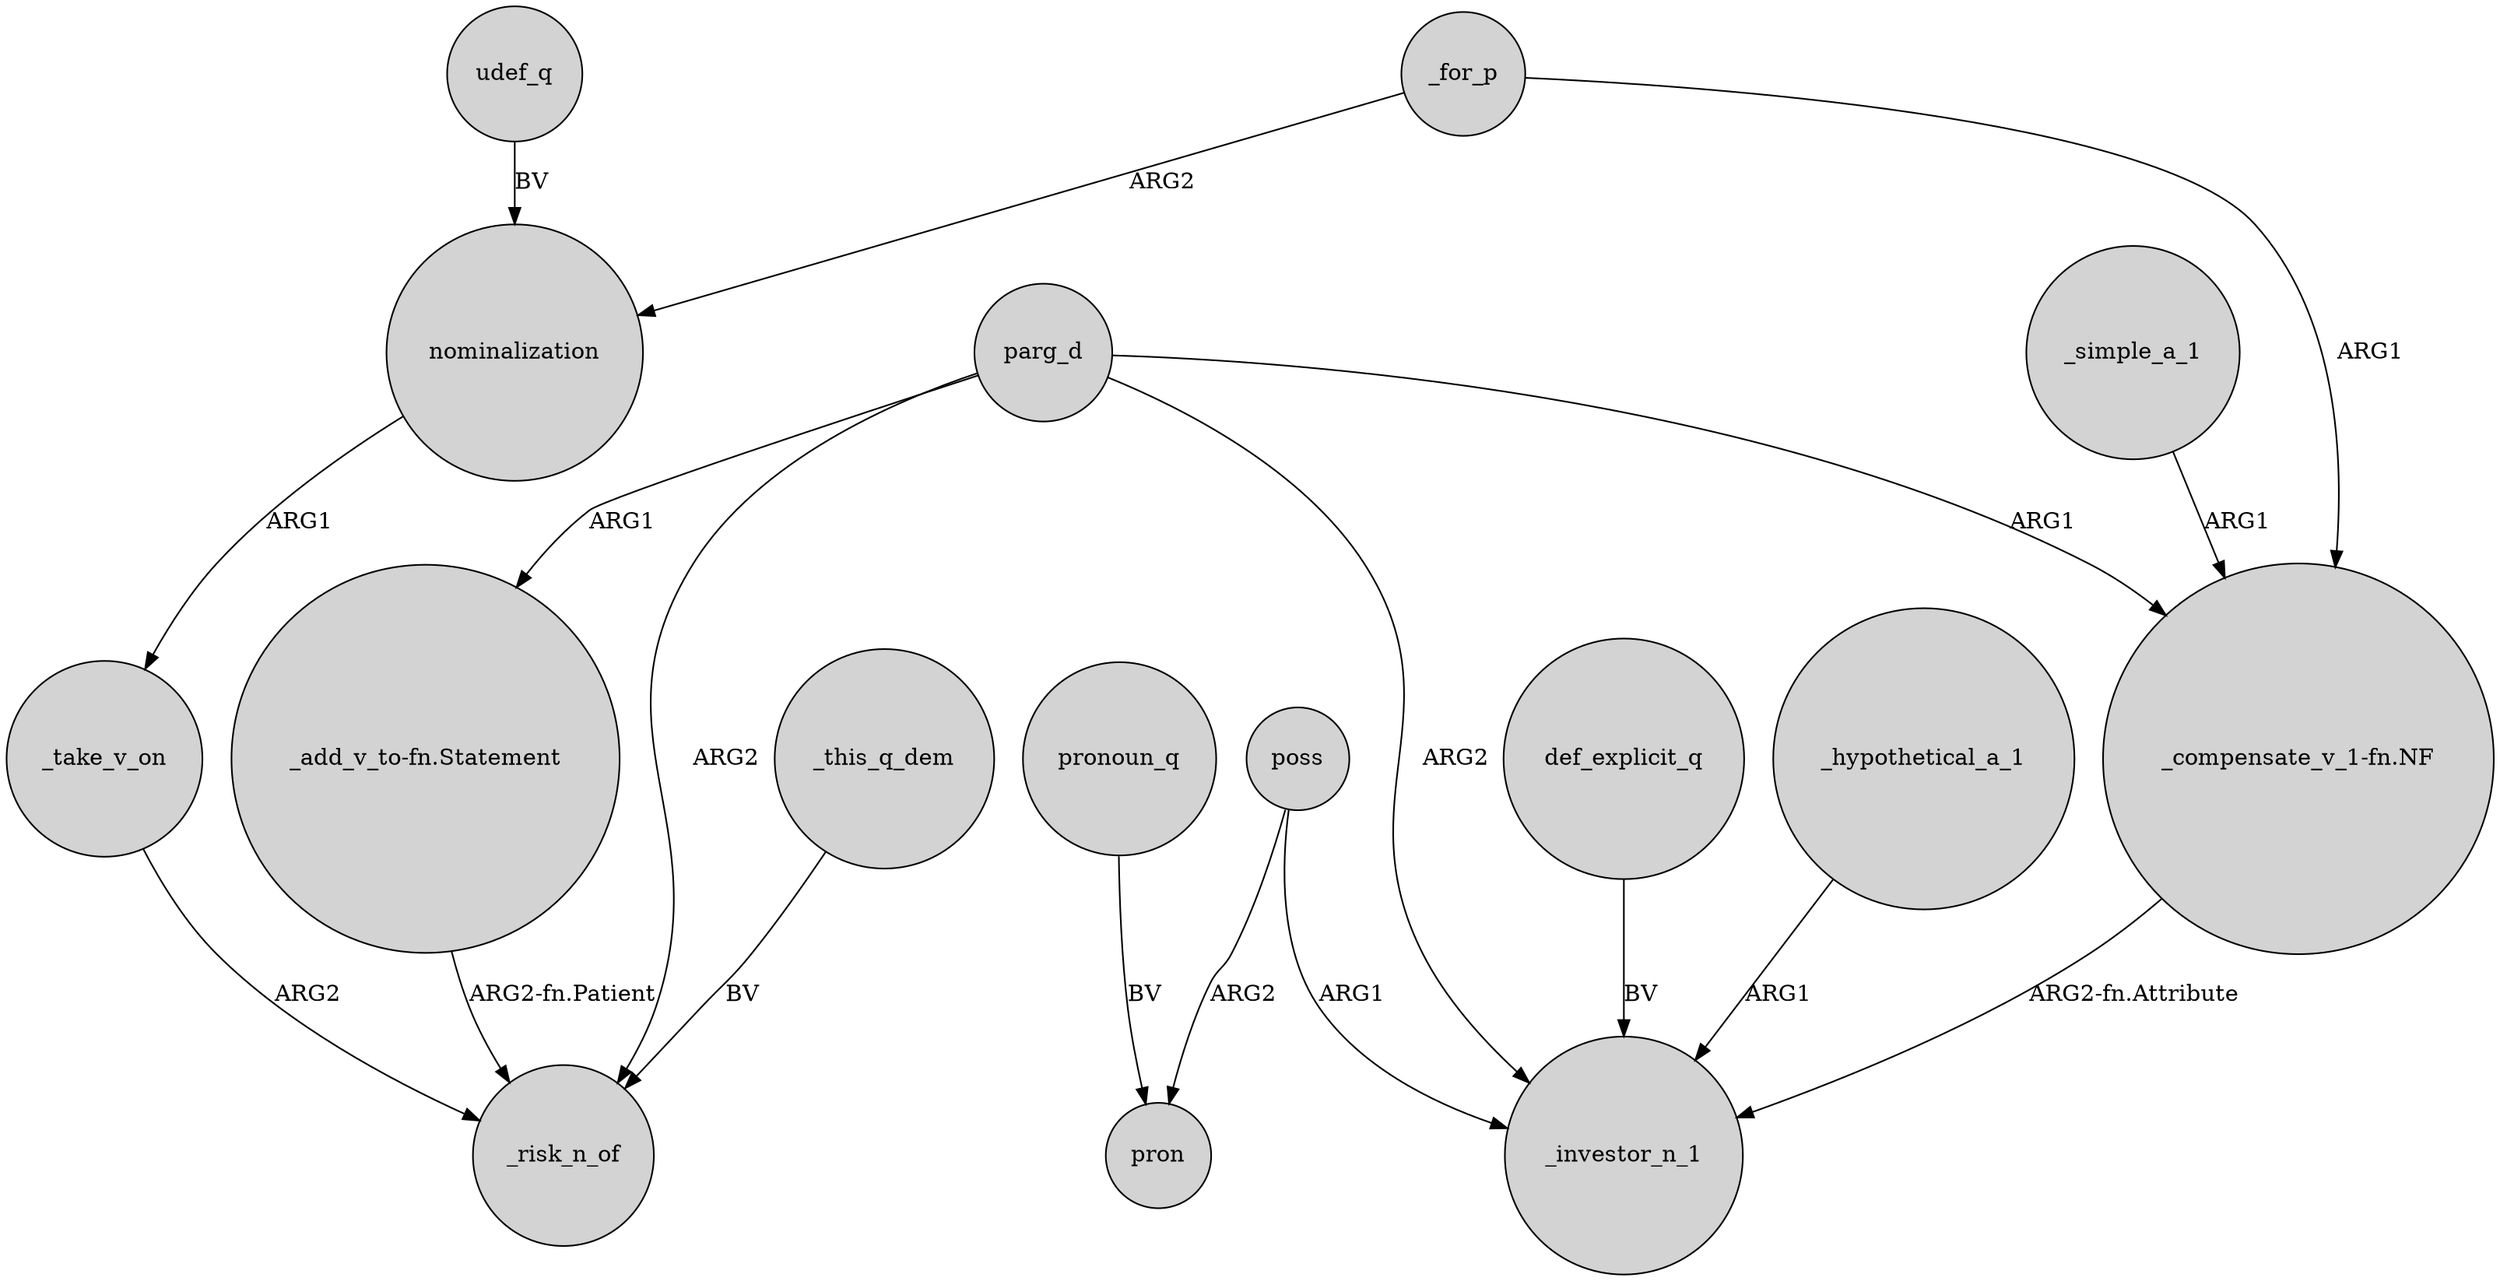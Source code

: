 digraph {
	node [shape=circle style=filled]
	_for_p -> nominalization [label=ARG2]
	_simple_a_1 -> "_compensate_v_1-fn.NF" [label=ARG1]
	poss -> _investor_n_1 [label=ARG1]
	parg_d -> "_add_v_to-fn.Statement" [label=ARG1]
	_take_v_on -> _risk_n_of [label=ARG2]
	nominalization -> _take_v_on [label=ARG1]
	parg_d -> "_compensate_v_1-fn.NF" [label=ARG1]
	poss -> pron [label=ARG2]
	_this_q_dem -> _risk_n_of [label=BV]
	parg_d -> _investor_n_1 [label=ARG2]
	_for_p -> "_compensate_v_1-fn.NF" [label=ARG1]
	"_add_v_to-fn.Statement" -> _risk_n_of [label="ARG2-fn.Patient"]
	parg_d -> _risk_n_of [label=ARG2]
	"_compensate_v_1-fn.NF" -> _investor_n_1 [label="ARG2-fn.Attribute"]
	udef_q -> nominalization [label=BV]
	def_explicit_q -> _investor_n_1 [label=BV]
	_hypothetical_a_1 -> _investor_n_1 [label=ARG1]
	pronoun_q -> pron [label=BV]
}
